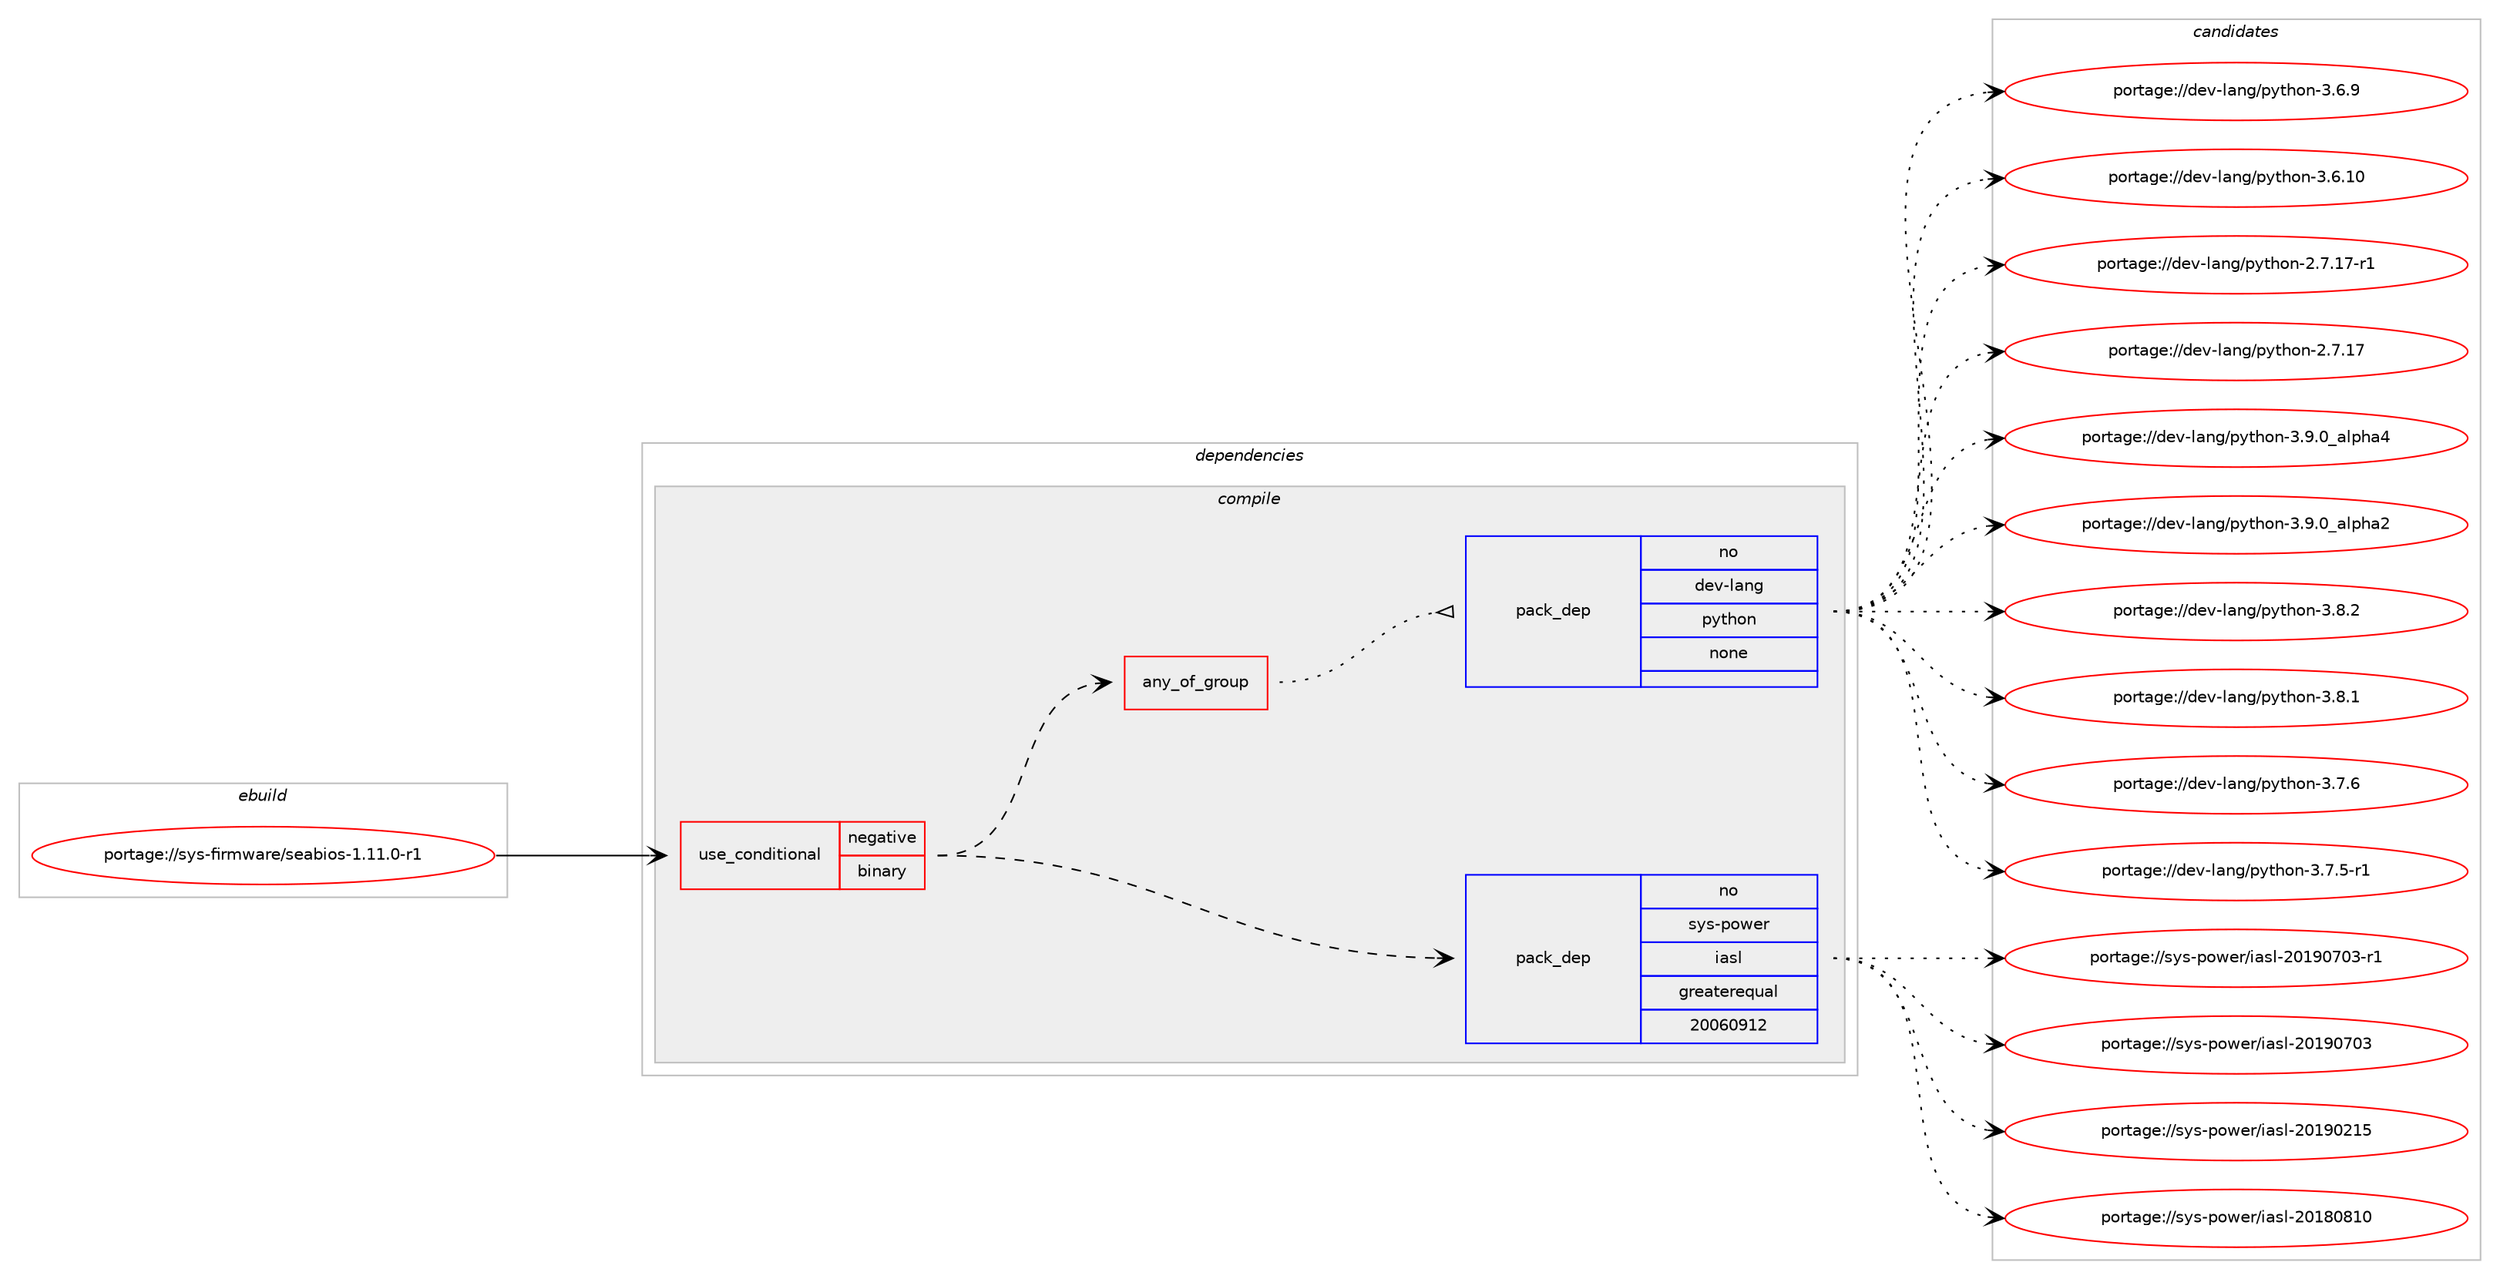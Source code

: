 digraph prolog {

# *************
# Graph options
# *************

newrank=true;
concentrate=true;
compound=true;
graph [rankdir=LR,fontname=Helvetica,fontsize=10,ranksep=1.5];#, ranksep=2.5, nodesep=0.2];
edge  [arrowhead=vee];
node  [fontname=Helvetica,fontsize=10];

# **********
# The ebuild
# **********

subgraph cluster_leftcol {
color=gray;
rank=same;
label=<<i>ebuild</i>>;
id [label="portage://sys-firmware/seabios-1.11.0-r1", color=red, width=4, href="../sys-firmware/seabios-1.11.0-r1.svg"];
}

# ****************
# The dependencies
# ****************

subgraph cluster_midcol {
color=gray;
label=<<i>dependencies</i>>;
subgraph cluster_compile {
fillcolor="#eeeeee";
style=filled;
label=<<i>compile</i>>;
subgraph cond6482 {
dependency33658 [label=<<TABLE BORDER="0" CELLBORDER="1" CELLSPACING="0" CELLPADDING="4"><TR><TD ROWSPAN="3" CELLPADDING="10">use_conditional</TD></TR><TR><TD>negative</TD></TR><TR><TD>binary</TD></TR></TABLE>>, shape=none, color=red];
subgraph pack26356 {
dependency33659 [label=<<TABLE BORDER="0" CELLBORDER="1" CELLSPACING="0" CELLPADDING="4" WIDTH="220"><TR><TD ROWSPAN="6" CELLPADDING="30">pack_dep</TD></TR><TR><TD WIDTH="110">no</TD></TR><TR><TD>sys-power</TD></TR><TR><TD>iasl</TD></TR><TR><TD>greaterequal</TD></TR><TR><TD>20060912</TD></TR></TABLE>>, shape=none, color=blue];
}
dependency33658:e -> dependency33659:w [weight=20,style="dashed",arrowhead="vee"];
subgraph any793 {
dependency33660 [label=<<TABLE BORDER="0" CELLBORDER="1" CELLSPACING="0" CELLPADDING="4"><TR><TD CELLPADDING="10">any_of_group</TD></TR></TABLE>>, shape=none, color=red];subgraph pack26357 {
dependency33661 [label=<<TABLE BORDER="0" CELLBORDER="1" CELLSPACING="0" CELLPADDING="4" WIDTH="220"><TR><TD ROWSPAN="6" CELLPADDING="30">pack_dep</TD></TR><TR><TD WIDTH="110">no</TD></TR><TR><TD>dev-lang</TD></TR><TR><TD>python</TD></TR><TR><TD>none</TD></TR><TR><TD></TD></TR></TABLE>>, shape=none, color=blue];
}
dependency33660:e -> dependency33661:w [weight=20,style="dotted",arrowhead="oinv"];
}
dependency33658:e -> dependency33660:w [weight=20,style="dashed",arrowhead="vee"];
}
id:e -> dependency33658:w [weight=20,style="solid",arrowhead="vee"];
}
subgraph cluster_compileandrun {
fillcolor="#eeeeee";
style=filled;
label=<<i>compile and run</i>>;
}
subgraph cluster_run {
fillcolor="#eeeeee";
style=filled;
label=<<i>run</i>>;
}
}

# **************
# The candidates
# **************

subgraph cluster_choices {
rank=same;
color=gray;
label=<<i>candidates</i>>;

subgraph choice26356 {
color=black;
nodesep=1;
choice1151211154511211111910111447105971151084550484957485548514511449 [label="portage://sys-power/iasl-20190703-r1", color=red, width=4,href="../sys-power/iasl-20190703-r1.svg"];
choice115121115451121111191011144710597115108455048495748554851 [label="portage://sys-power/iasl-20190703", color=red, width=4,href="../sys-power/iasl-20190703.svg"];
choice115121115451121111191011144710597115108455048495748504953 [label="portage://sys-power/iasl-20190215", color=red, width=4,href="../sys-power/iasl-20190215.svg"];
choice115121115451121111191011144710597115108455048495648564948 [label="portage://sys-power/iasl-20180810", color=red, width=4,href="../sys-power/iasl-20180810.svg"];
dependency33659:e -> choice1151211154511211111910111447105971151084550484957485548514511449:w [style=dotted,weight="100"];
dependency33659:e -> choice115121115451121111191011144710597115108455048495748554851:w [style=dotted,weight="100"];
dependency33659:e -> choice115121115451121111191011144710597115108455048495748504953:w [style=dotted,weight="100"];
dependency33659:e -> choice115121115451121111191011144710597115108455048495648564948:w [style=dotted,weight="100"];
}
subgraph choice26357 {
color=black;
nodesep=1;
choice10010111845108971101034711212111610411111045514657464895971081121049752 [label="portage://dev-lang/python-3.9.0_alpha4", color=red, width=4,href="../dev-lang/python-3.9.0_alpha4.svg"];
choice10010111845108971101034711212111610411111045514657464895971081121049750 [label="portage://dev-lang/python-3.9.0_alpha2", color=red, width=4,href="../dev-lang/python-3.9.0_alpha2.svg"];
choice100101118451089711010347112121116104111110455146564650 [label="portage://dev-lang/python-3.8.2", color=red, width=4,href="../dev-lang/python-3.8.2.svg"];
choice100101118451089711010347112121116104111110455146564649 [label="portage://dev-lang/python-3.8.1", color=red, width=4,href="../dev-lang/python-3.8.1.svg"];
choice100101118451089711010347112121116104111110455146554654 [label="portage://dev-lang/python-3.7.6", color=red, width=4,href="../dev-lang/python-3.7.6.svg"];
choice1001011184510897110103471121211161041111104551465546534511449 [label="portage://dev-lang/python-3.7.5-r1", color=red, width=4,href="../dev-lang/python-3.7.5-r1.svg"];
choice100101118451089711010347112121116104111110455146544657 [label="portage://dev-lang/python-3.6.9", color=red, width=4,href="../dev-lang/python-3.6.9.svg"];
choice10010111845108971101034711212111610411111045514654464948 [label="portage://dev-lang/python-3.6.10", color=red, width=4,href="../dev-lang/python-3.6.10.svg"];
choice100101118451089711010347112121116104111110455046554649554511449 [label="portage://dev-lang/python-2.7.17-r1", color=red, width=4,href="../dev-lang/python-2.7.17-r1.svg"];
choice10010111845108971101034711212111610411111045504655464955 [label="portage://dev-lang/python-2.7.17", color=red, width=4,href="../dev-lang/python-2.7.17.svg"];
dependency33661:e -> choice10010111845108971101034711212111610411111045514657464895971081121049752:w [style=dotted,weight="100"];
dependency33661:e -> choice10010111845108971101034711212111610411111045514657464895971081121049750:w [style=dotted,weight="100"];
dependency33661:e -> choice100101118451089711010347112121116104111110455146564650:w [style=dotted,weight="100"];
dependency33661:e -> choice100101118451089711010347112121116104111110455146564649:w [style=dotted,weight="100"];
dependency33661:e -> choice100101118451089711010347112121116104111110455146554654:w [style=dotted,weight="100"];
dependency33661:e -> choice1001011184510897110103471121211161041111104551465546534511449:w [style=dotted,weight="100"];
dependency33661:e -> choice100101118451089711010347112121116104111110455146544657:w [style=dotted,weight="100"];
dependency33661:e -> choice10010111845108971101034711212111610411111045514654464948:w [style=dotted,weight="100"];
dependency33661:e -> choice100101118451089711010347112121116104111110455046554649554511449:w [style=dotted,weight="100"];
dependency33661:e -> choice10010111845108971101034711212111610411111045504655464955:w [style=dotted,weight="100"];
}
}

}
